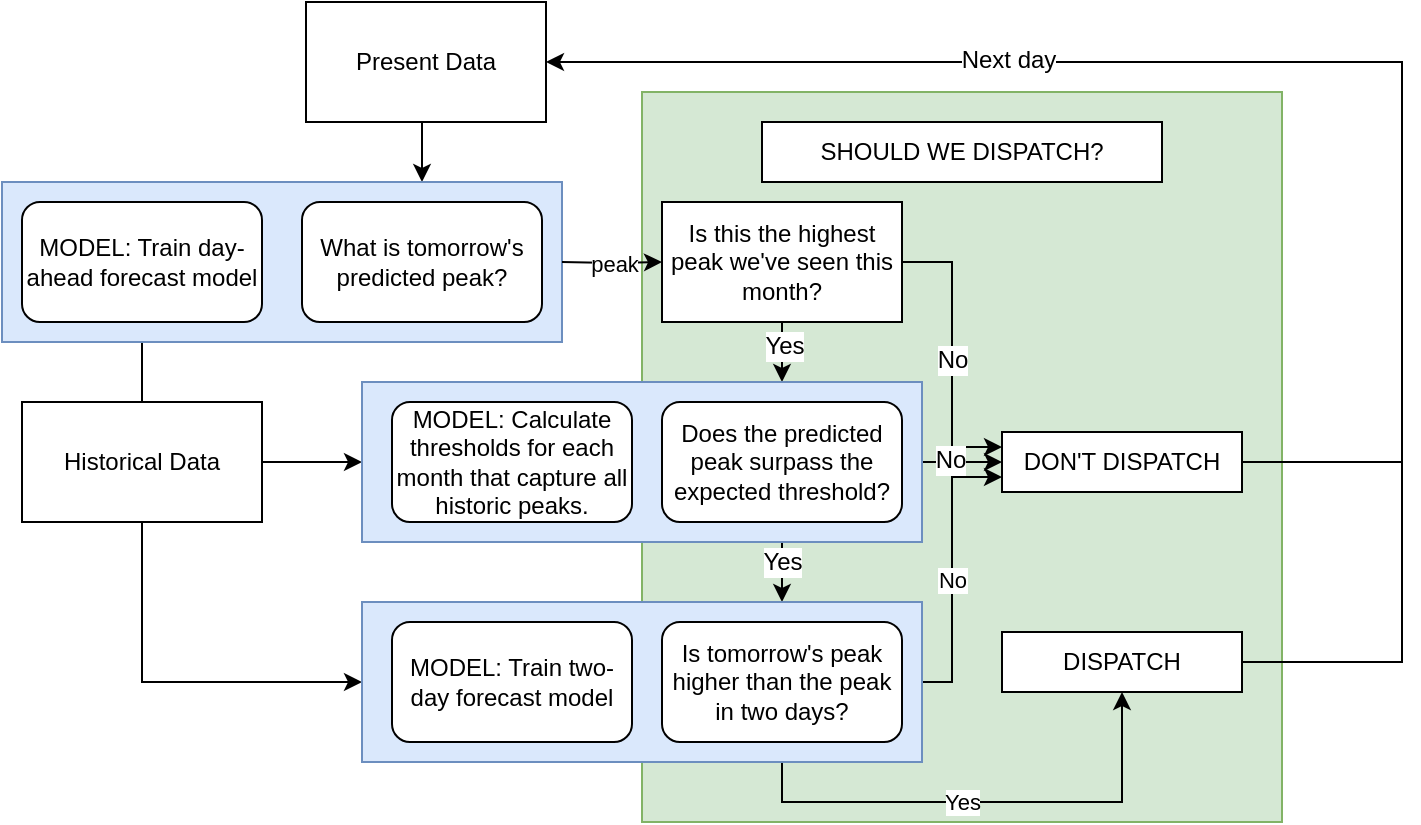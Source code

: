 <mxfile version="10.5.2"><diagram id="Lo5uqXh09kXJFKyh1Snr" name="Page-1"><mxGraphModel dx="918" dy="648" grid="1" gridSize="10" guides="1" tooltips="1" connect="1" arrows="1" fold="1" page="1" pageScale="1" pageWidth="850" pageHeight="1100" math="0" shadow="0"><root><mxCell id="0"/><mxCell id="1" parent="0"/><mxCell id="SjxJByxZruuyfhv4Jhna-39" value="" style="rounded=0;whiteSpace=wrap;html=1;fillColor=#d5e8d4;strokeColor=#82b366;" vertex="1" parent="1"><mxGeometry x="430" y="205" width="320" height="365" as="geometry"/></mxCell><mxCell id="SjxJByxZruuyfhv4Jhna-47" style="edgeStyle=orthogonalEdgeStyle;rounded=0;orthogonalLoop=1;jettySize=auto;html=1;exitX=0.5;exitY=0;exitDx=0;exitDy=0;entryX=0.5;entryY=1;entryDx=0;entryDy=0;" edge="1" parent="1" source="SjxJByxZruuyfhv4Jhna-1" target="SjxJByxZruuyfhv4Jhna-10"><mxGeometry relative="1" as="geometry"/></mxCell><mxCell id="SjxJByxZruuyfhv4Jhna-48" style="edgeStyle=orthogonalEdgeStyle;rounded=0;orthogonalLoop=1;jettySize=auto;html=1;exitX=1;exitY=0.5;exitDx=0;exitDy=0;" edge="1" parent="1" source="SjxJByxZruuyfhv4Jhna-1" target="SjxJByxZruuyfhv4Jhna-37"><mxGeometry relative="1" as="geometry"/></mxCell><mxCell id="SjxJByxZruuyfhv4Jhna-54" style="edgeStyle=orthogonalEdgeStyle;rounded=0;orthogonalLoop=1;jettySize=auto;html=1;exitX=0.5;exitY=1;exitDx=0;exitDy=0;entryX=0;entryY=0.5;entryDx=0;entryDy=0;" edge="1" parent="1" source="SjxJByxZruuyfhv4Jhna-1" target="SjxJByxZruuyfhv4Jhna-38"><mxGeometry relative="1" as="geometry"/></mxCell><mxCell id="SjxJByxZruuyfhv4Jhna-1" value="Historical Data" style="rounded=0;whiteSpace=wrap;html=1;" vertex="1" parent="1"><mxGeometry x="120" y="360" width="120" height="60" as="geometry"/></mxCell><mxCell id="SjxJByxZruuyfhv4Jhna-53" style="edgeStyle=orthogonalEdgeStyle;rounded=0;orthogonalLoop=1;jettySize=auto;html=1;exitX=0.5;exitY=1;exitDx=0;exitDy=0;entryX=0.75;entryY=0;entryDx=0;entryDy=0;" edge="1" parent="1" source="SjxJByxZruuyfhv4Jhna-12" target="SjxJByxZruuyfhv4Jhna-40"><mxGeometry relative="1" as="geometry"/></mxCell><mxCell id="SjxJByxZruuyfhv4Jhna-12" value="Present Data" style="rounded=0;whiteSpace=wrap;html=1;" vertex="1" parent="1"><mxGeometry x="262" y="160" width="120" height="60" as="geometry"/></mxCell><mxCell id="SjxJByxZruuyfhv4Jhna-21" style="edgeStyle=orthogonalEdgeStyle;rounded=0;orthogonalLoop=1;jettySize=auto;html=1;exitX=0.5;exitY=1;exitDx=0;exitDy=0;" edge="1" parent="1" source="SjxJByxZruuyfhv4Jhna-13"><mxGeometry relative="1" as="geometry"><mxPoint x="500" y="350" as="targetPoint"/></mxGeometry></mxCell><mxCell id="SjxJByxZruuyfhv4Jhna-23" value="Yes" style="text;html=1;resizable=0;points=[];align=center;verticalAlign=middle;labelBackgroundColor=#ffffff;" vertex="1" connectable="0" parent="SjxJByxZruuyfhv4Jhna-21"><mxGeometry x="-0.25" y="1" relative="1" as="geometry"><mxPoint as="offset"/></mxGeometry></mxCell><mxCell id="SjxJByxZruuyfhv4Jhna-31" style="edgeStyle=orthogonalEdgeStyle;rounded=0;orthogonalLoop=1;jettySize=auto;html=1;exitX=1;exitY=0.5;exitDx=0;exitDy=0;entryX=0;entryY=0.25;entryDx=0;entryDy=0;" edge="1" parent="1" source="SjxJByxZruuyfhv4Jhna-13" target="SjxJByxZruuyfhv4Jhna-26"><mxGeometry relative="1" as="geometry"/></mxCell><mxCell id="SjxJByxZruuyfhv4Jhna-35" value="No" style="text;html=1;resizable=0;points=[];align=center;verticalAlign=middle;labelBackgroundColor=#ffffff;" vertex="1" connectable="0" parent="SjxJByxZruuyfhv4Jhna-31"><mxGeometry x="0.035" relative="1" as="geometry"><mxPoint as="offset"/></mxGeometry></mxCell><mxCell id="SjxJByxZruuyfhv4Jhna-13" value="Is this the highest peak we've seen this month?" style="rounded=0;whiteSpace=wrap;html=1;" vertex="1" parent="1"><mxGeometry x="440" y="260" width="120" height="60" as="geometry"/></mxCell><mxCell id="SjxJByxZruuyfhv4Jhna-22" style="edgeStyle=orthogonalEdgeStyle;rounded=0;orthogonalLoop=1;jettySize=auto;html=1;exitX=0.5;exitY=1;exitDx=0;exitDy=0;entryX=0.75;entryY=0;entryDx=0;entryDy=0;" edge="1" parent="1" source="SjxJByxZruuyfhv4Jhna-16" target="SjxJByxZruuyfhv4Jhna-38"><mxGeometry relative="1" as="geometry"><mxPoint x="500" y="440" as="targetPoint"/></mxGeometry></mxCell><mxCell id="SjxJByxZruuyfhv4Jhna-24" value="Yes" style="text;html=1;resizable=0;points=[];align=center;verticalAlign=middle;labelBackgroundColor=#ffffff;" vertex="1" connectable="0" parent="SjxJByxZruuyfhv4Jhna-22"><mxGeometry x="-0.2" relative="1" as="geometry"><mxPoint y="4" as="offset"/></mxGeometry></mxCell><mxCell id="SjxJByxZruuyfhv4Jhna-30" style="edgeStyle=orthogonalEdgeStyle;rounded=0;orthogonalLoop=1;jettySize=auto;html=1;exitX=1;exitY=0.5;exitDx=0;exitDy=0;" edge="1" parent="1" source="SjxJByxZruuyfhv4Jhna-16" target="SjxJByxZruuyfhv4Jhna-26"><mxGeometry relative="1" as="geometry"/></mxCell><mxCell id="SjxJByxZruuyfhv4Jhna-32" value="No" style="text;html=1;resizable=0;points=[];align=center;verticalAlign=middle;labelBackgroundColor=#ffffff;" vertex="1" connectable="0" parent="SjxJByxZruuyfhv4Jhna-30"><mxGeometry x="-0.44" y="-1" relative="1" as="geometry"><mxPoint x="10" y="-2" as="offset"/></mxGeometry></mxCell><mxCell id="SjxJByxZruuyfhv4Jhna-28" value="Yes" style="edgeStyle=orthogonalEdgeStyle;rounded=0;orthogonalLoop=1;jettySize=auto;html=1;entryX=0.5;entryY=1;entryDx=0;entryDy=0;exitX=0.75;exitY=1;exitDx=0;exitDy=0;" edge="1" parent="1"><mxGeometry x="-0.102" relative="1" as="geometry"><mxPoint x="500" y="540" as="sourcePoint"/><mxPoint x="670" y="505" as="targetPoint"/><Array as="points"><mxPoint x="500" y="560"/><mxPoint x="670" y="560"/></Array><mxPoint as="offset"/></mxGeometry></mxCell><mxCell id="SjxJByxZruuyfhv4Jhna-29" value="No&lt;br&gt;" style="edgeStyle=orthogonalEdgeStyle;rounded=0;orthogonalLoop=1;jettySize=auto;html=1;exitX=1;exitY=0.5;exitDx=0;exitDy=0;entryX=0;entryY=0.75;entryDx=0;entryDy=0;" edge="1" parent="1" source="SjxJByxZruuyfhv4Jhna-17" target="SjxJByxZruuyfhv4Jhna-26"><mxGeometry relative="1" as="geometry"/></mxCell><mxCell id="SjxJByxZruuyfhv4Jhna-42" style="edgeStyle=orthogonalEdgeStyle;rounded=0;orthogonalLoop=1;jettySize=auto;html=1;exitX=1;exitY=0.5;exitDx=0;exitDy=0;entryX=1;entryY=0.5;entryDx=0;entryDy=0;" edge="1" parent="1" source="SjxJByxZruuyfhv4Jhna-19" target="SjxJByxZruuyfhv4Jhna-12"><mxGeometry relative="1" as="geometry"><Array as="points"><mxPoint x="810" y="490"/><mxPoint x="810" y="190"/></Array></mxGeometry></mxCell><mxCell id="SjxJByxZruuyfhv4Jhna-46" value="Next day" style="text;html=1;resizable=0;points=[];align=center;verticalAlign=middle;labelBackgroundColor=#ffffff;" vertex="1" connectable="0" parent="SjxJByxZruuyfhv4Jhna-42"><mxGeometry x="0.43" y="-1" relative="1" as="geometry"><mxPoint as="offset"/></mxGeometry></mxCell><mxCell id="SjxJByxZruuyfhv4Jhna-19" value="DISPATCH" style="rounded=0;whiteSpace=wrap;html=1;" vertex="1" parent="1"><mxGeometry x="610" y="475" width="120" height="30" as="geometry"/></mxCell><mxCell id="SjxJByxZruuyfhv4Jhna-26" value="DON'T DISPATCH" style="rounded=0;whiteSpace=wrap;html=1;" vertex="1" parent="1"><mxGeometry x="610" y="375" width="120" height="30" as="geometry"/></mxCell><mxCell id="SjxJByxZruuyfhv4Jhna-27" value="&lt;span&gt;SHOULD WE DISPATCH?&lt;/span&gt;" style="rounded=0;whiteSpace=wrap;html=1;" vertex="1" parent="1"><mxGeometry x="490" y="220" width="200" height="30" as="geometry"/></mxCell><mxCell id="SjxJByxZruuyfhv4Jhna-41" value="" style="group" vertex="1" connectable="0" parent="1"><mxGeometry x="110" y="250" width="280" height="80" as="geometry"/></mxCell><mxCell id="SjxJByxZruuyfhv4Jhna-40" value="" style="rounded=0;whiteSpace=wrap;html=1;fillColor=#dae8fc;strokeColor=#6c8ebf;" vertex="1" parent="SjxJByxZruuyfhv4Jhna-41"><mxGeometry width="280" height="80" as="geometry"/></mxCell><mxCell id="SjxJByxZruuyfhv4Jhna-10" value="MODEL: Train day-ahead forecast model" style="rounded=1;whiteSpace=wrap;html=1;" vertex="1" parent="SjxJByxZruuyfhv4Jhna-41"><mxGeometry x="10" y="10" width="120" height="60" as="geometry"/></mxCell><mxCell id="SjxJByxZruuyfhv4Jhna-11" value="What is tomorrow's predicted peak?" style="rounded=1;whiteSpace=wrap;html=1;" vertex="1" parent="SjxJByxZruuyfhv4Jhna-41"><mxGeometry x="150" y="10" width="120" height="60" as="geometry"/></mxCell><mxCell id="SjxJByxZruuyfhv4Jhna-44" value="" style="endArrow=none;html=1;" edge="1" parent="1"><mxGeometry width="50" height="50" relative="1" as="geometry"><mxPoint x="730" y="390" as="sourcePoint"/><mxPoint x="810" y="390" as="targetPoint"/></mxGeometry></mxCell><mxCell id="SjxJByxZruuyfhv4Jhna-49" value="peak" style="edgeStyle=orthogonalEdgeStyle;rounded=0;orthogonalLoop=1;jettySize=auto;html=1;entryX=0;entryY=0.5;entryDx=0;entryDy=0;" edge="1" parent="1" target="SjxJByxZruuyfhv4Jhna-13"><mxGeometry relative="1" as="geometry"><mxPoint x="390" y="290" as="sourcePoint"/></mxGeometry></mxCell><mxCell id="SjxJByxZruuyfhv4Jhna-51" value="" style="group" vertex="1" connectable="0" parent="1"><mxGeometry x="290" y="460" width="280" height="80" as="geometry"/></mxCell><mxCell id="SjxJByxZruuyfhv4Jhna-38" value="" style="rounded=0;whiteSpace=wrap;html=1;fillColor=#dae8fc;strokeColor=#6c8ebf;" vertex="1" parent="SjxJByxZruuyfhv4Jhna-51"><mxGeometry width="280" height="80" as="geometry"/></mxCell><mxCell id="SjxJByxZruuyfhv4Jhna-3" value="MODEL: Train two-day forecast model" style="rounded=1;whiteSpace=wrap;html=1;" vertex="1" parent="SjxJByxZruuyfhv4Jhna-51"><mxGeometry x="15" y="10" width="120" height="60" as="geometry"/></mxCell><mxCell id="SjxJByxZruuyfhv4Jhna-17" value="Is tomorrow's peak higher than the peak in two days?" style="rounded=1;whiteSpace=wrap;html=1;" vertex="1" parent="SjxJByxZruuyfhv4Jhna-51"><mxGeometry x="150" y="10" width="120" height="60" as="geometry"/></mxCell><mxCell id="SjxJByxZruuyfhv4Jhna-52" value="" style="group" vertex="1" connectable="0" parent="1"><mxGeometry x="290" y="350" width="280" height="80" as="geometry"/></mxCell><mxCell id="SjxJByxZruuyfhv4Jhna-37" value="" style="rounded=0;whiteSpace=wrap;html=1;fillColor=#dae8fc;strokeColor=#6c8ebf;" vertex="1" parent="SjxJByxZruuyfhv4Jhna-52"><mxGeometry width="280" height="80" as="geometry"/></mxCell><mxCell id="SjxJByxZruuyfhv4Jhna-5" value="&lt;span&gt;MODEL: Calculate thresholds for each month that capture all historic peaks.&lt;/span&gt;" style="rounded=1;whiteSpace=wrap;html=1;" vertex="1" parent="SjxJByxZruuyfhv4Jhna-52"><mxGeometry x="15" y="10" width="120" height="60" as="geometry"/></mxCell><mxCell id="SjxJByxZruuyfhv4Jhna-16" value="Does the predicted peak surpass the expected threshold?&lt;br&gt;" style="rounded=1;whiteSpace=wrap;html=1;" vertex="1" parent="SjxJByxZruuyfhv4Jhna-52"><mxGeometry x="150" y="10" width="120" height="60" as="geometry"/></mxCell></root></mxGraphModel></diagram></mxfile>